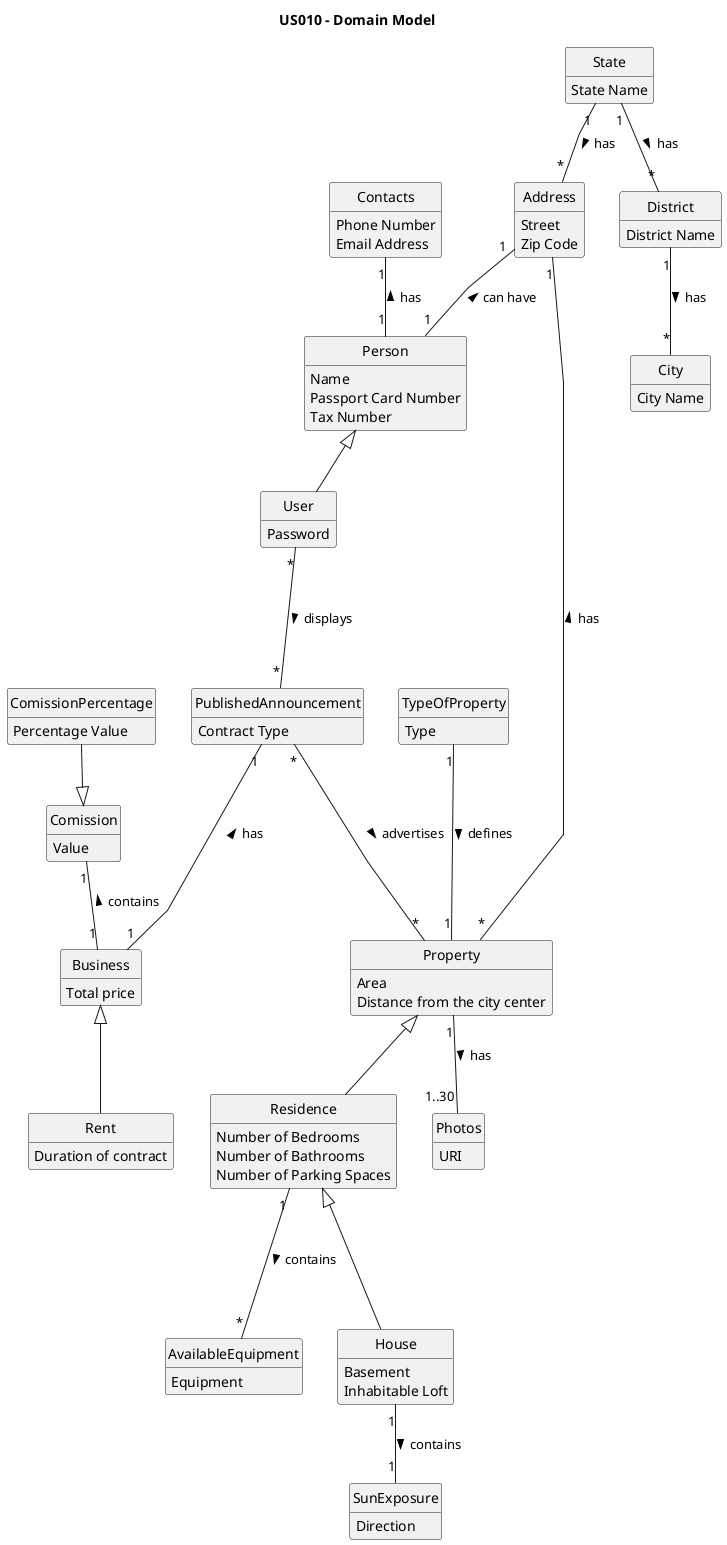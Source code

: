 @startuml

title US010 - Domain Model

skinparam groupInheritance 2
skinparam monochrome true
skinparam linetype polyline
hide methods
hide circle

class Address {
Street
Zip Code
}

class AvailableEquipment {
Equipment
}


class Business {
Total price
}


class City {
City Name
}

class Comission {
Value
}
'/

class ComissionPercentage {
Percentage Value
}
'/

class Contacts {
Phone Number
Email Address
}


class District {
District Name
}


class House {
Basement
Inhabitable Loft
}

class Person {
Name
Passport Card Number
Tax Number
}

class Photos {
URI
}

class Property {
Area
Distance from the city center
}

class PublishedAnnouncement {
Contract Type

}


class Rent {
Duration of contract
}


class Residence {
Number of Bedrooms
Number of Bathrooms
Number of Parking Spaces
}


class State {
State Name
}

class SunExposure {
Direction
}

class TypeOfProperty {
Type
}

class User {
Password
}

Address "1" -- "1" Person : can have <

Business <|-- Rent

Comission "1" -- "1" Business : contains <
ComissionPercentage  --|> Comission
Contacts "1" -- "1" Person : has <

District "1" -- "*" City : has >

House "1" -- "1" SunExposure : contains >

Person <|-- User
Property <|-- Residence
Property "*" -- "1" Address : has >
PublishedAnnouncement "1" --- "1" Business : has <
Property "1" -- "1..30" Photos : has >
PublishedAnnouncement "*" --- "*" Property: advertises >

Residence "1" --- "*" AvailableEquipment : contains >
Residence <|--- House

State "1" -- "*" District : has >
State "1" -- "*" Address : has >

TypeOfProperty "1" --- "1" Property : defines >

User "*" --- "*" PublishedAnnouncement: displays >

@enduml